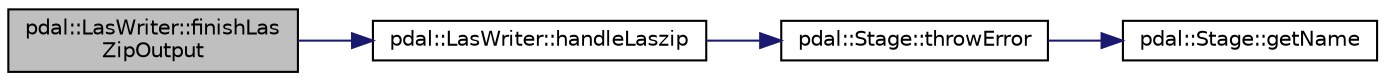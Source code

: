 digraph "pdal::LasWriter::finishLasZipOutput"
{
  edge [fontname="Helvetica",fontsize="10",labelfontname="Helvetica",labelfontsize="10"];
  node [fontname="Helvetica",fontsize="10",shape=record];
  rankdir="LR";
  Node1 [label="pdal::LasWriter::finishLas\lZipOutput",height=0.2,width=0.4,color="black", fillcolor="grey75", style="filled", fontcolor="black"];
  Node1 -> Node2 [color="midnightblue",fontsize="10",style="solid",fontname="Helvetica"];
  Node2 [label="pdal::LasWriter::handleLaszip",height=0.2,width=0.4,color="black", fillcolor="white", style="filled",URL="$classpdal_1_1LasWriter.html#a37ad073f141dcf074c5dcced687feaea"];
  Node2 -> Node3 [color="midnightblue",fontsize="10",style="solid",fontname="Helvetica"];
  Node3 [label="pdal::Stage::throwError",height=0.2,width=0.4,color="black", fillcolor="white", style="filled",URL="$classpdal_1_1Stage.html#abdbd1176da12dfd882d931a43290797f"];
  Node3 -> Node4 [color="midnightblue",fontsize="10",style="solid",fontname="Helvetica"];
  Node4 [label="pdal::Stage::getName",height=0.2,width=0.4,color="black", fillcolor="white", style="filled",URL="$classpdal_1_1Stage.html#a6c81d6fbbac17ebe4cd63806916cc750"];
}
